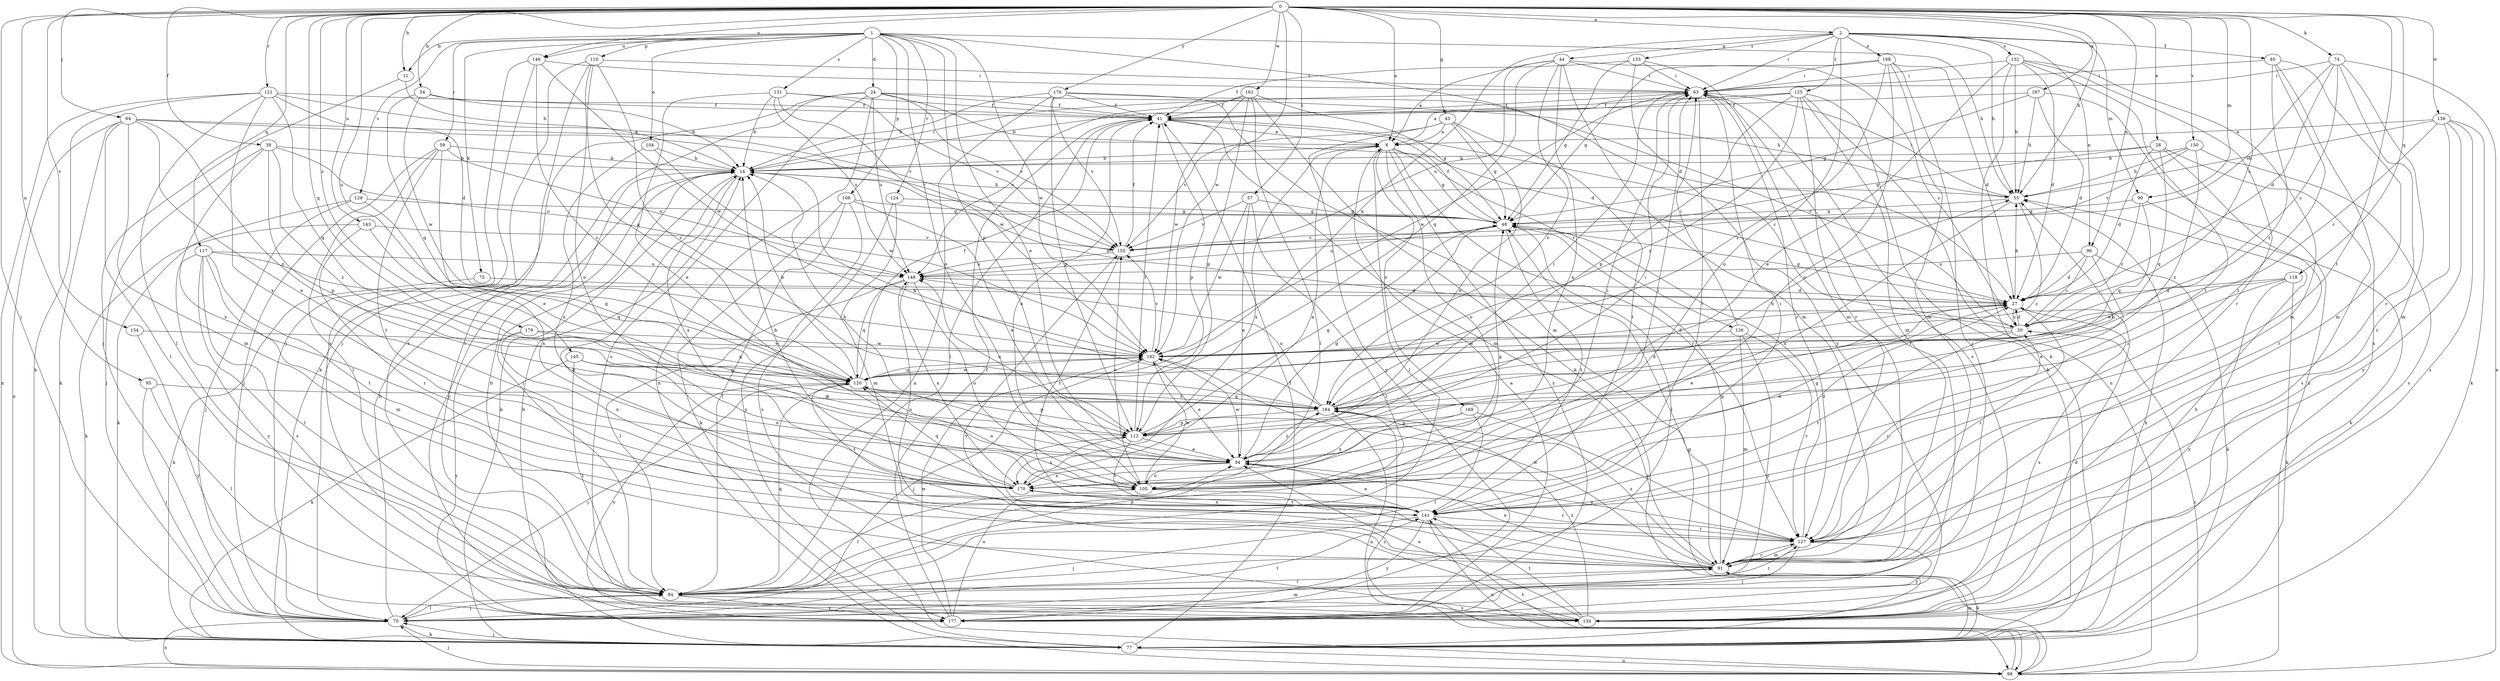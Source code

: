 strict digraph  {
0;
1;
2;
6;
11;
14;
20;
24;
27;
28;
34;
39;
40;
41;
43;
44;
48;
54;
55;
57;
59;
63;
64;
70;
74;
75;
77;
84;
90;
91;
95;
96;
98;
104;
105;
108;
110;
112;
117;
118;
120;
121;
124;
125;
126;
127;
129;
131;
132;
133;
134;
141;
143;
145;
146;
148;
150;
154;
155;
156;
161;
162;
167;
168;
169;
170;
176;
177;
179;
184;
0 -> 2  [label=a];
0 -> 6  [label=a];
0 -> 11  [label=b];
0 -> 20  [label=c];
0 -> 28  [label=e];
0 -> 39  [label=f];
0 -> 43  [label=g];
0 -> 54  [label=h];
0 -> 55  [label=h];
0 -> 57  [label=i];
0 -> 64  [label=j];
0 -> 70  [label=j];
0 -> 74  [label=k];
0 -> 90  [label=m];
0 -> 95  [label=n];
0 -> 96  [label=n];
0 -> 117  [label=q];
0 -> 118  [label=q];
0 -> 120  [label=q];
0 -> 121  [label=r];
0 -> 141  [label=t];
0 -> 143  [label=u];
0 -> 145  [label=u];
0 -> 146  [label=u];
0 -> 150  [label=v];
0 -> 154  [label=v];
0 -> 156  [label=w];
0 -> 161  [label=w];
0 -> 162  [label=w];
0 -> 167  [label=x];
0 -> 176  [label=y];
0 -> 179  [label=z];
1 -> 11  [label=b];
1 -> 24  [label=d];
1 -> 27  [label=d];
1 -> 34  [label=e];
1 -> 55  [label=h];
1 -> 59  [label=i];
1 -> 75  [label=k];
1 -> 104  [label=o];
1 -> 105  [label=o];
1 -> 108  [label=p];
1 -> 110  [label=p];
1 -> 112  [label=p];
1 -> 124  [label=r];
1 -> 129  [label=s];
1 -> 131  [label=s];
1 -> 146  [label=u];
1 -> 162  [label=w];
2 -> 40  [label=f];
2 -> 44  [label=g];
2 -> 55  [label=h];
2 -> 63  [label=i];
2 -> 90  [label=m];
2 -> 96  [label=n];
2 -> 105  [label=o];
2 -> 120  [label=q];
2 -> 125  [label=r];
2 -> 132  [label=s];
2 -> 133  [label=s];
2 -> 168  [label=x];
6 -> 14  [label=b];
6 -> 48  [label=g];
6 -> 84  [label=l];
6 -> 105  [label=o];
6 -> 126  [label=r];
6 -> 127  [label=r];
6 -> 169  [label=x];
6 -> 170  [label=x];
6 -> 177  [label=y];
11 -> 14  [label=b];
11 -> 70  [label=j];
14 -> 55  [label=h];
14 -> 63  [label=i];
14 -> 77  [label=k];
14 -> 84  [label=l];
14 -> 170  [label=x];
14 -> 177  [label=y];
20 -> 14  [label=b];
20 -> 27  [label=d];
20 -> 141  [label=t];
20 -> 162  [label=w];
24 -> 27  [label=d];
24 -> 41  [label=f];
24 -> 55  [label=h];
24 -> 77  [label=k];
24 -> 84  [label=l];
24 -> 98  [label=n];
24 -> 134  [label=s];
24 -> 148  [label=u];
24 -> 155  [label=v];
27 -> 20  [label=c];
27 -> 34  [label=e];
27 -> 48  [label=g];
27 -> 55  [label=h];
27 -> 127  [label=r];
27 -> 134  [label=s];
28 -> 14  [label=b];
28 -> 27  [label=d];
28 -> 48  [label=g];
28 -> 120  [label=q];
28 -> 127  [label=r];
28 -> 134  [label=s];
34 -> 14  [label=b];
34 -> 48  [label=g];
34 -> 63  [label=i];
34 -> 105  [label=o];
34 -> 162  [label=w];
34 -> 170  [label=x];
34 -> 184  [label=z];
39 -> 14  [label=b];
39 -> 70  [label=j];
39 -> 112  [label=p];
39 -> 148  [label=u];
39 -> 170  [label=x];
39 -> 184  [label=z];
40 -> 63  [label=i];
40 -> 91  [label=m];
40 -> 134  [label=s];
40 -> 141  [label=t];
40 -> 184  [label=z];
41 -> 6  [label=a];
41 -> 20  [label=c];
41 -> 84  [label=l];
41 -> 91  [label=m];
41 -> 105  [label=o];
41 -> 112  [label=p];
43 -> 6  [label=a];
43 -> 34  [label=e];
43 -> 48  [label=g];
43 -> 141  [label=t];
43 -> 155  [label=v];
43 -> 177  [label=y];
44 -> 6  [label=a];
44 -> 20  [label=c];
44 -> 63  [label=i];
44 -> 91  [label=m];
44 -> 120  [label=q];
44 -> 148  [label=u];
44 -> 170  [label=x];
44 -> 184  [label=z];
48 -> 41  [label=f];
48 -> 84  [label=l];
48 -> 141  [label=t];
48 -> 148  [label=u];
48 -> 155  [label=v];
54 -> 14  [label=b];
54 -> 41  [label=f];
54 -> 120  [label=q];
54 -> 162  [label=w];
55 -> 48  [label=g];
55 -> 63  [label=i];
55 -> 170  [label=x];
55 -> 184  [label=z];
57 -> 34  [label=e];
57 -> 48  [label=g];
57 -> 84  [label=l];
57 -> 155  [label=v];
57 -> 162  [label=w];
59 -> 14  [label=b];
59 -> 34  [label=e];
59 -> 70  [label=j];
59 -> 84  [label=l];
59 -> 141  [label=t];
59 -> 148  [label=u];
63 -> 41  [label=f];
63 -> 84  [label=l];
63 -> 127  [label=r];
63 -> 134  [label=s];
63 -> 141  [label=t];
63 -> 162  [label=w];
64 -> 6  [label=a];
64 -> 34  [label=e];
64 -> 77  [label=k];
64 -> 84  [label=l];
64 -> 91  [label=m];
64 -> 98  [label=n];
64 -> 155  [label=v];
64 -> 184  [label=z];
70 -> 14  [label=b];
70 -> 77  [label=k];
70 -> 84  [label=l];
70 -> 91  [label=m];
70 -> 98  [label=n];
70 -> 141  [label=t];
74 -> 20  [label=c];
74 -> 27  [label=d];
74 -> 63  [label=i];
74 -> 91  [label=m];
74 -> 98  [label=n];
74 -> 127  [label=r];
74 -> 155  [label=v];
75 -> 27  [label=d];
75 -> 77  [label=k];
77 -> 14  [label=b];
77 -> 41  [label=f];
77 -> 55  [label=h];
77 -> 70  [label=j];
77 -> 91  [label=m];
77 -> 98  [label=n];
84 -> 14  [label=b];
84 -> 70  [label=j];
84 -> 120  [label=q];
84 -> 127  [label=r];
84 -> 134  [label=s];
84 -> 177  [label=y];
90 -> 20  [label=c];
90 -> 48  [label=g];
90 -> 77  [label=k];
90 -> 120  [label=q];
91 -> 14  [label=b];
91 -> 34  [label=e];
91 -> 48  [label=g];
91 -> 77  [label=k];
91 -> 84  [label=l];
91 -> 112  [label=p];
91 -> 127  [label=r];
91 -> 162  [label=w];
91 -> 184  [label=z];
95 -> 70  [label=j];
95 -> 84  [label=l];
95 -> 184  [label=z];
96 -> 20  [label=c];
96 -> 27  [label=d];
96 -> 34  [label=e];
96 -> 77  [label=k];
96 -> 148  [label=u];
98 -> 20  [label=c];
98 -> 48  [label=g];
98 -> 70  [label=j];
98 -> 141  [label=t];
98 -> 184  [label=z];
104 -> 14  [label=b];
104 -> 162  [label=w];
104 -> 170  [label=x];
105 -> 27  [label=d];
105 -> 48  [label=g];
105 -> 63  [label=i];
105 -> 84  [label=l];
105 -> 127  [label=r];
105 -> 155  [label=v];
105 -> 162  [label=w];
108 -> 34  [label=e];
108 -> 48  [label=g];
108 -> 77  [label=k];
108 -> 84  [label=l];
108 -> 134  [label=s];
110 -> 63  [label=i];
110 -> 70  [label=j];
110 -> 105  [label=o];
110 -> 120  [label=q];
110 -> 134  [label=s];
110 -> 184  [label=z];
112 -> 34  [label=e];
112 -> 41  [label=f];
112 -> 48  [label=g];
112 -> 55  [label=h];
112 -> 63  [label=i];
112 -> 141  [label=t];
112 -> 148  [label=u];
112 -> 170  [label=x];
117 -> 84  [label=l];
117 -> 91  [label=m];
117 -> 120  [label=q];
117 -> 134  [label=s];
117 -> 141  [label=t];
117 -> 148  [label=u];
117 -> 177  [label=y];
118 -> 27  [label=d];
118 -> 77  [label=k];
118 -> 162  [label=w];
118 -> 177  [label=y];
118 -> 184  [label=z];
120 -> 14  [label=b];
120 -> 41  [label=f];
120 -> 70  [label=j];
120 -> 105  [label=o];
120 -> 112  [label=p];
120 -> 141  [label=t];
120 -> 162  [label=w];
120 -> 177  [label=y];
120 -> 184  [label=z];
121 -> 27  [label=d];
121 -> 41  [label=f];
121 -> 77  [label=k];
121 -> 84  [label=l];
121 -> 98  [label=n];
121 -> 120  [label=q];
121 -> 155  [label=v];
121 -> 170  [label=x];
124 -> 48  [label=g];
124 -> 91  [label=m];
124 -> 177  [label=y];
125 -> 6  [label=a];
125 -> 14  [label=b];
125 -> 41  [label=f];
125 -> 77  [label=k];
125 -> 91  [label=m];
125 -> 98  [label=n];
125 -> 112  [label=p];
125 -> 127  [label=r];
125 -> 184  [label=z];
126 -> 63  [label=i];
126 -> 91  [label=m];
126 -> 127  [label=r];
126 -> 162  [label=w];
126 -> 177  [label=y];
127 -> 20  [label=c];
127 -> 34  [label=e];
127 -> 48  [label=g];
127 -> 70  [label=j];
127 -> 91  [label=m];
127 -> 148  [label=u];
127 -> 177  [label=y];
129 -> 48  [label=g];
129 -> 70  [label=j];
129 -> 77  [label=k];
129 -> 170  [label=x];
131 -> 14  [label=b];
131 -> 34  [label=e];
131 -> 41  [label=f];
131 -> 148  [label=u];
131 -> 155  [label=v];
131 -> 162  [label=w];
132 -> 27  [label=d];
132 -> 34  [label=e];
132 -> 55  [label=h];
132 -> 63  [label=i];
132 -> 77  [label=k];
132 -> 91  [label=m];
132 -> 127  [label=r];
132 -> 141  [label=t];
133 -> 41  [label=f];
133 -> 48  [label=g];
133 -> 63  [label=i];
133 -> 91  [label=m];
133 -> 177  [label=y];
134 -> 27  [label=d];
134 -> 34  [label=e];
134 -> 55  [label=h];
134 -> 141  [label=t];
134 -> 155  [label=v];
134 -> 184  [label=z];
141 -> 34  [label=e];
141 -> 63  [label=i];
141 -> 70  [label=j];
141 -> 98  [label=n];
141 -> 127  [label=r];
141 -> 170  [label=x];
141 -> 177  [label=y];
143 -> 77  [label=k];
143 -> 120  [label=q];
143 -> 127  [label=r];
143 -> 155  [label=v];
145 -> 77  [label=k];
145 -> 84  [label=l];
145 -> 105  [label=o];
145 -> 112  [label=p];
145 -> 120  [label=q];
146 -> 63  [label=i];
146 -> 70  [label=j];
146 -> 134  [label=s];
146 -> 162  [label=w];
146 -> 184  [label=z];
148 -> 27  [label=d];
148 -> 84  [label=l];
148 -> 105  [label=o];
148 -> 120  [label=q];
148 -> 170  [label=x];
150 -> 14  [label=b];
150 -> 55  [label=h];
150 -> 134  [label=s];
150 -> 155  [label=v];
150 -> 184  [label=z];
154 -> 162  [label=w];
154 -> 177  [label=y];
155 -> 41  [label=f];
155 -> 141  [label=t];
155 -> 148  [label=u];
156 -> 6  [label=a];
156 -> 20  [label=c];
156 -> 55  [label=h];
156 -> 77  [label=k];
156 -> 127  [label=r];
156 -> 134  [label=s];
156 -> 177  [label=y];
161 -> 41  [label=f];
161 -> 48  [label=g];
161 -> 77  [label=k];
161 -> 84  [label=l];
161 -> 112  [label=p];
161 -> 148  [label=u];
161 -> 162  [label=w];
162 -> 27  [label=d];
162 -> 34  [label=e];
162 -> 70  [label=j];
162 -> 120  [label=q];
162 -> 155  [label=v];
167 -> 27  [label=d];
167 -> 41  [label=f];
167 -> 48  [label=g];
167 -> 55  [label=h];
167 -> 98  [label=n];
168 -> 27  [label=d];
168 -> 48  [label=g];
168 -> 63  [label=i];
168 -> 70  [label=j];
168 -> 91  [label=m];
168 -> 105  [label=o];
168 -> 184  [label=z];
169 -> 84  [label=l];
169 -> 112  [label=p];
169 -> 127  [label=r];
169 -> 170  [label=x];
170 -> 6  [label=a];
170 -> 14  [label=b];
170 -> 27  [label=d];
170 -> 63  [label=i];
170 -> 120  [label=q];
170 -> 141  [label=t];
176 -> 14  [label=b];
176 -> 20  [label=c];
176 -> 41  [label=f];
176 -> 91  [label=m];
176 -> 98  [label=n];
176 -> 112  [label=p];
176 -> 155  [label=v];
177 -> 6  [label=a];
177 -> 34  [label=e];
177 -> 41  [label=f];
177 -> 162  [label=w];
179 -> 120  [label=q];
179 -> 162  [label=w];
179 -> 170  [label=x];
179 -> 177  [label=y];
184 -> 14  [label=b];
184 -> 27  [label=d];
184 -> 55  [label=h];
184 -> 98  [label=n];
184 -> 112  [label=p];
184 -> 120  [label=q];
184 -> 148  [label=u];
}
